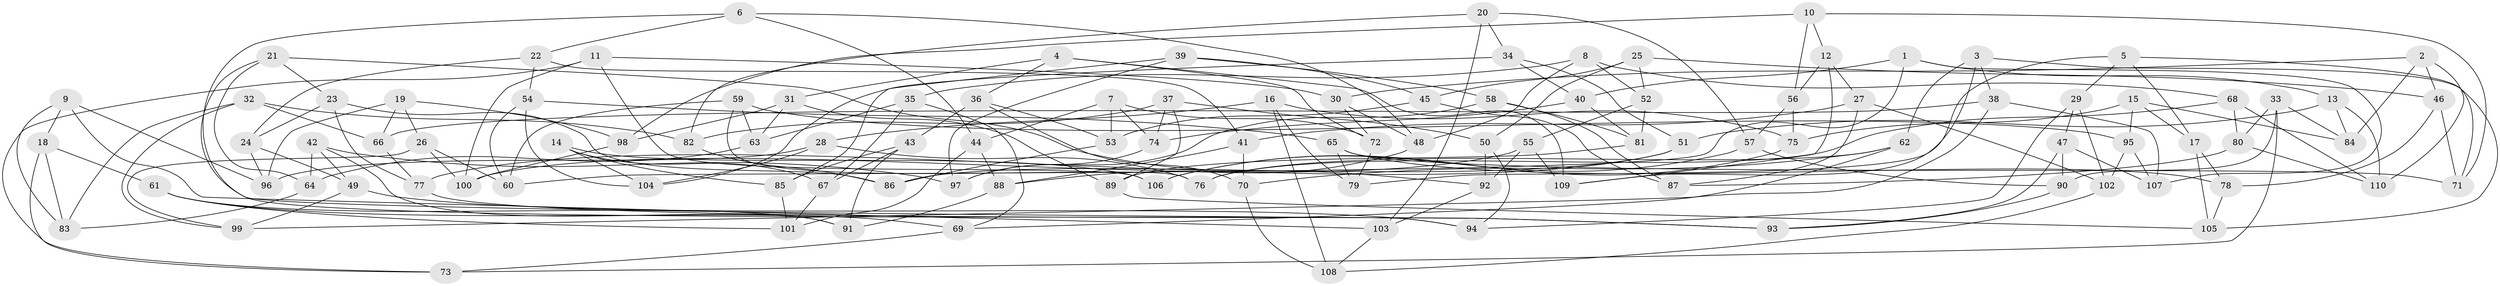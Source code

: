 // coarse degree distribution, {4: 0.21818181818181817, 5: 0.21818181818181817, 6: 0.45454545454545453, 8: 0.03636363636363636, 7: 0.03636363636363636, 3: 0.03636363636363636}
// Generated by graph-tools (version 1.1) at 2025/38/03/04/25 23:38:15]
// undirected, 110 vertices, 220 edges
graph export_dot {
  node [color=gray90,style=filled];
  1;
  2;
  3;
  4;
  5;
  6;
  7;
  8;
  9;
  10;
  11;
  12;
  13;
  14;
  15;
  16;
  17;
  18;
  19;
  20;
  21;
  22;
  23;
  24;
  25;
  26;
  27;
  28;
  29;
  30;
  31;
  32;
  33;
  34;
  35;
  36;
  37;
  38;
  39;
  40;
  41;
  42;
  43;
  44;
  45;
  46;
  47;
  48;
  49;
  50;
  51;
  52;
  53;
  54;
  55;
  56;
  57;
  58;
  59;
  60;
  61;
  62;
  63;
  64;
  65;
  66;
  67;
  68;
  69;
  70;
  71;
  72;
  73;
  74;
  75;
  76;
  77;
  78;
  79;
  80;
  81;
  82;
  83;
  84;
  85;
  86;
  87;
  88;
  89;
  90;
  91;
  92;
  93;
  94;
  95;
  96;
  97;
  98;
  99;
  100;
  101;
  102;
  103;
  104;
  105;
  106;
  107;
  108;
  109;
  110;
  1 -- 60;
  1 -- 107;
  1 -- 40;
  1 -- 13;
  2 -- 84;
  2 -- 30;
  2 -- 46;
  2 -- 110;
  3 -- 38;
  3 -- 105;
  3 -- 109;
  3 -- 62;
  4 -- 109;
  4 -- 72;
  4 -- 31;
  4 -- 36;
  5 -- 17;
  5 -- 29;
  5 -- 71;
  5 -- 79;
  6 -- 93;
  6 -- 48;
  6 -- 44;
  6 -- 22;
  7 -- 44;
  7 -- 74;
  7 -- 53;
  7 -- 72;
  8 -- 68;
  8 -- 35;
  8 -- 52;
  8 -- 48;
  9 -- 96;
  9 -- 18;
  9 -- 103;
  9 -- 83;
  10 -- 12;
  10 -- 56;
  10 -- 98;
  10 -- 71;
  11 -- 73;
  11 -- 100;
  11 -- 30;
  11 -- 106;
  12 -- 27;
  12 -- 109;
  12 -- 56;
  13 -- 84;
  13 -- 110;
  13 -- 51;
  14 -- 106;
  14 -- 67;
  14 -- 85;
  14 -- 104;
  15 -- 17;
  15 -- 84;
  15 -- 75;
  15 -- 95;
  16 -- 28;
  16 -- 79;
  16 -- 75;
  16 -- 108;
  17 -- 78;
  17 -- 105;
  18 -- 61;
  18 -- 83;
  18 -- 73;
  19 -- 98;
  19 -- 96;
  19 -- 26;
  19 -- 66;
  20 -- 103;
  20 -- 82;
  20 -- 57;
  20 -- 34;
  21 -- 94;
  21 -- 92;
  21 -- 23;
  21 -- 64;
  22 -- 24;
  22 -- 54;
  22 -- 41;
  23 -- 77;
  23 -- 86;
  23 -- 24;
  24 -- 49;
  24 -- 96;
  25 -- 52;
  25 -- 46;
  25 -- 50;
  25 -- 45;
  26 -- 60;
  26 -- 99;
  26 -- 100;
  27 -- 87;
  27 -- 102;
  27 -- 41;
  28 -- 96;
  28 -- 76;
  28 -- 104;
  29 -- 94;
  29 -- 102;
  29 -- 47;
  30 -- 48;
  30 -- 72;
  31 -- 98;
  31 -- 89;
  31 -- 63;
  32 -- 66;
  32 -- 99;
  32 -- 83;
  32 -- 82;
  33 -- 90;
  33 -- 73;
  33 -- 80;
  33 -- 84;
  34 -- 51;
  34 -- 104;
  34 -- 40;
  35 -- 63;
  35 -- 69;
  35 -- 67;
  36 -- 70;
  36 -- 53;
  36 -- 43;
  37 -- 74;
  37 -- 89;
  37 -- 50;
  37 -- 82;
  38 -- 99;
  38 -- 107;
  38 -- 66;
  39 -- 85;
  39 -- 58;
  39 -- 45;
  39 -- 97;
  40 -- 74;
  40 -- 81;
  41 -- 88;
  41 -- 70;
  42 -- 64;
  42 -- 49;
  42 -- 97;
  42 -- 91;
  43 -- 85;
  43 -- 67;
  43 -- 91;
  44 -- 88;
  44 -- 101;
  45 -- 53;
  45 -- 87;
  46 -- 78;
  46 -- 71;
  47 -- 90;
  47 -- 107;
  47 -- 93;
  48 -- 88;
  49 -- 94;
  49 -- 99;
  50 -- 92;
  50 -- 94;
  51 -- 77;
  51 -- 86;
  52 -- 55;
  52 -- 81;
  53 -- 86;
  54 -- 65;
  54 -- 60;
  54 -- 104;
  55 -- 100;
  55 -- 109;
  55 -- 92;
  56 -- 57;
  56 -- 75;
  57 -- 106;
  57 -- 90;
  58 -- 81;
  58 -- 97;
  58 -- 87;
  59 -- 95;
  59 -- 60;
  59 -- 63;
  59 -- 76;
  61 -- 91;
  61 -- 69;
  61 -- 101;
  62 -- 70;
  62 -- 76;
  62 -- 69;
  63 -- 64;
  64 -- 83;
  65 -- 78;
  65 -- 71;
  65 -- 79;
  66 -- 77;
  67 -- 101;
  68 -- 76;
  68 -- 110;
  68 -- 80;
  69 -- 73;
  70 -- 108;
  72 -- 79;
  74 -- 97;
  75 -- 106;
  77 -- 93;
  78 -- 105;
  80 -- 87;
  80 -- 110;
  81 -- 89;
  82 -- 86;
  85 -- 101;
  88 -- 91;
  89 -- 105;
  90 -- 93;
  92 -- 103;
  95 -- 107;
  95 -- 102;
  98 -- 100;
  102 -- 108;
  103 -- 108;
}
